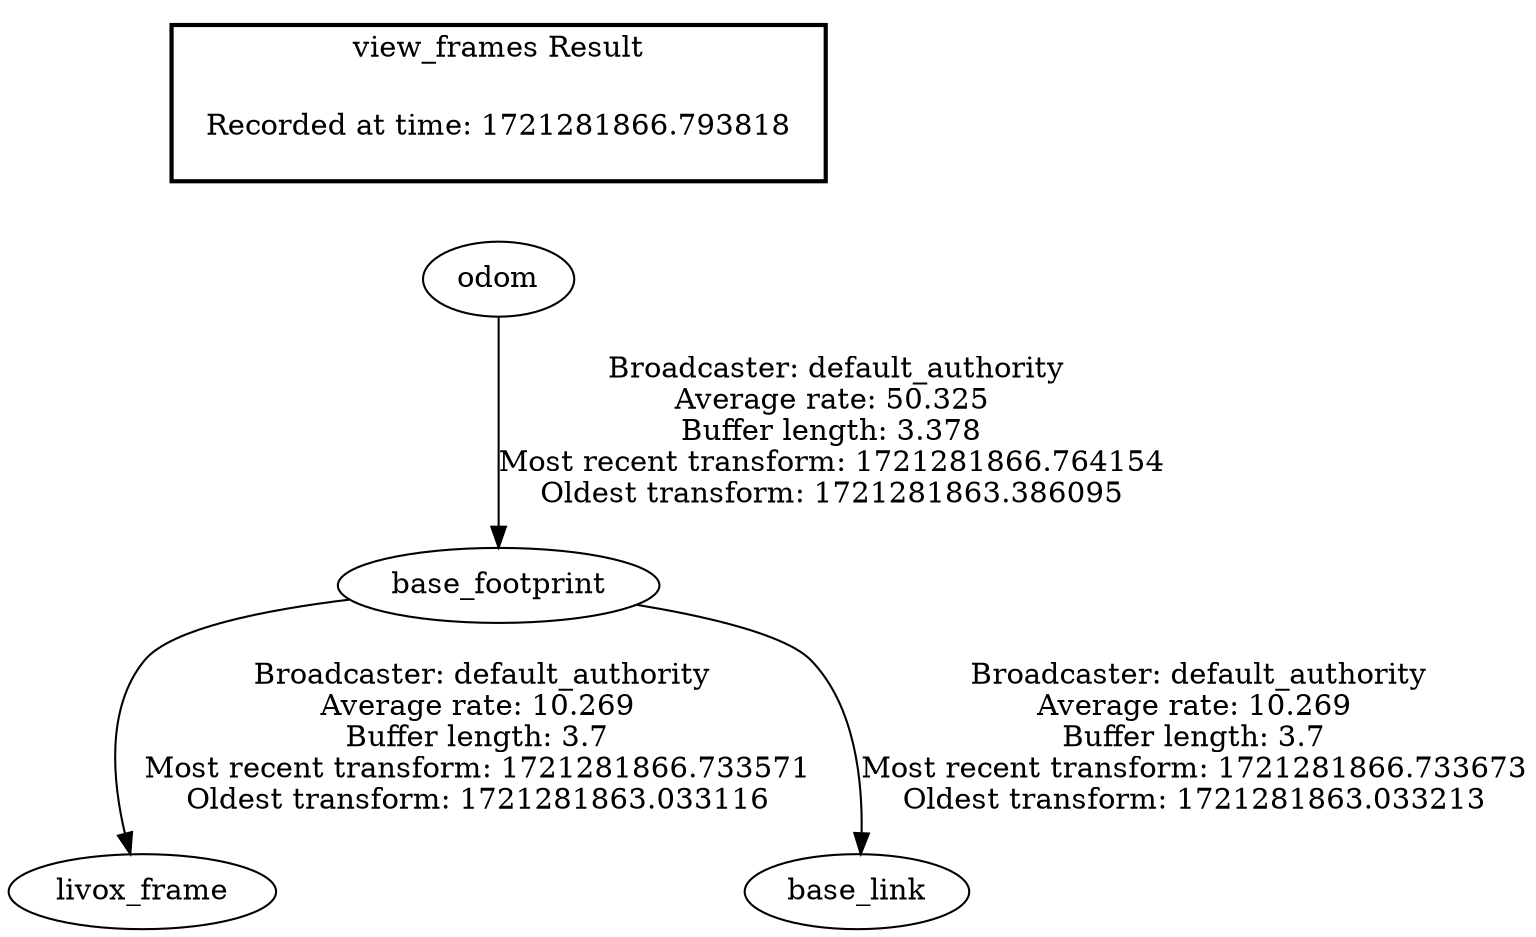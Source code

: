 digraph G {
"base_footprint" -> "livox_frame"[label=" Broadcaster: default_authority\nAverage rate: 10.269\nBuffer length: 3.7\nMost recent transform: 1721281866.733571\nOldest transform: 1721281863.033116\n"];
"odom" -> "base_footprint"[label=" Broadcaster: default_authority\nAverage rate: 50.325\nBuffer length: 3.378\nMost recent transform: 1721281866.764154\nOldest transform: 1721281863.386095\n"];
"base_footprint" -> "base_link"[label=" Broadcaster: default_authority\nAverage rate: 10.269\nBuffer length: 3.7\nMost recent transform: 1721281866.733673\nOldest transform: 1721281863.033213\n"];
edge [style=invis];
 subgraph cluster_legend { style=bold; color=black; label ="view_frames Result";
"Recorded at time: 1721281866.793818"[ shape=plaintext ] ;
}->"odom";
}
